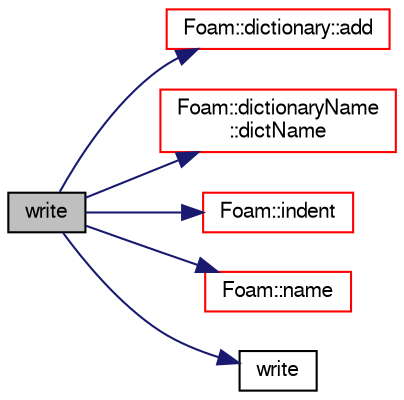 digraph "write"
{
  bgcolor="transparent";
  edge [fontname="FreeSans",fontsize="10",labelfontname="FreeSans",labelfontsize="10"];
  node [fontname="FreeSans",fontsize="10",shape=record];
  rankdir="LR";
  Node44 [label="write",height=0.2,width=0.4,color="black", fillcolor="grey75", style="filled", fontcolor="black"];
  Node44 -> Node45 [color="midnightblue",fontsize="10",style="solid",fontname="FreeSans"];
  Node45 [label="Foam::dictionary::add",height=0.2,width=0.4,color="red",URL="$a26014.html#ac2ddcab42322c8d8af5e5830ab4d431b",tooltip="Add a new entry. "];
  Node44 -> Node88 [color="midnightblue",fontsize="10",style="solid",fontname="FreeSans"];
  Node88 [label="Foam::dictionaryName\l::dictName",height=0.2,width=0.4,color="red",URL="$a26010.html#a1294668acf090a15a78e04c1c22a048c",tooltip="Return the local dictionary name (final part of scoped name) "];
  Node44 -> Node90 [color="midnightblue",fontsize="10",style="solid",fontname="FreeSans"];
  Node90 [label="Foam::indent",height=0.2,width=0.4,color="red",URL="$a21124.html#ae297c57ea5b952a8bc9e4f30f7ea8701",tooltip="Indent stream. "];
  Node44 -> Node92 [color="midnightblue",fontsize="10",style="solid",fontname="FreeSans"];
  Node92 [label="Foam::name",height=0.2,width=0.4,color="red",URL="$a21124.html#adcb0df2bd4953cb6bb390272d8263c3a",tooltip="Return a string representation of a complex. "];
  Node44 -> Node95 [color="midnightblue",fontsize="10",style="solid",fontname="FreeSans"];
  Node95 [label="write",height=0.2,width=0.4,color="black",URL="$a19709.html#a8f30b3c2179b03a7acf273e9dea43342"];
}
